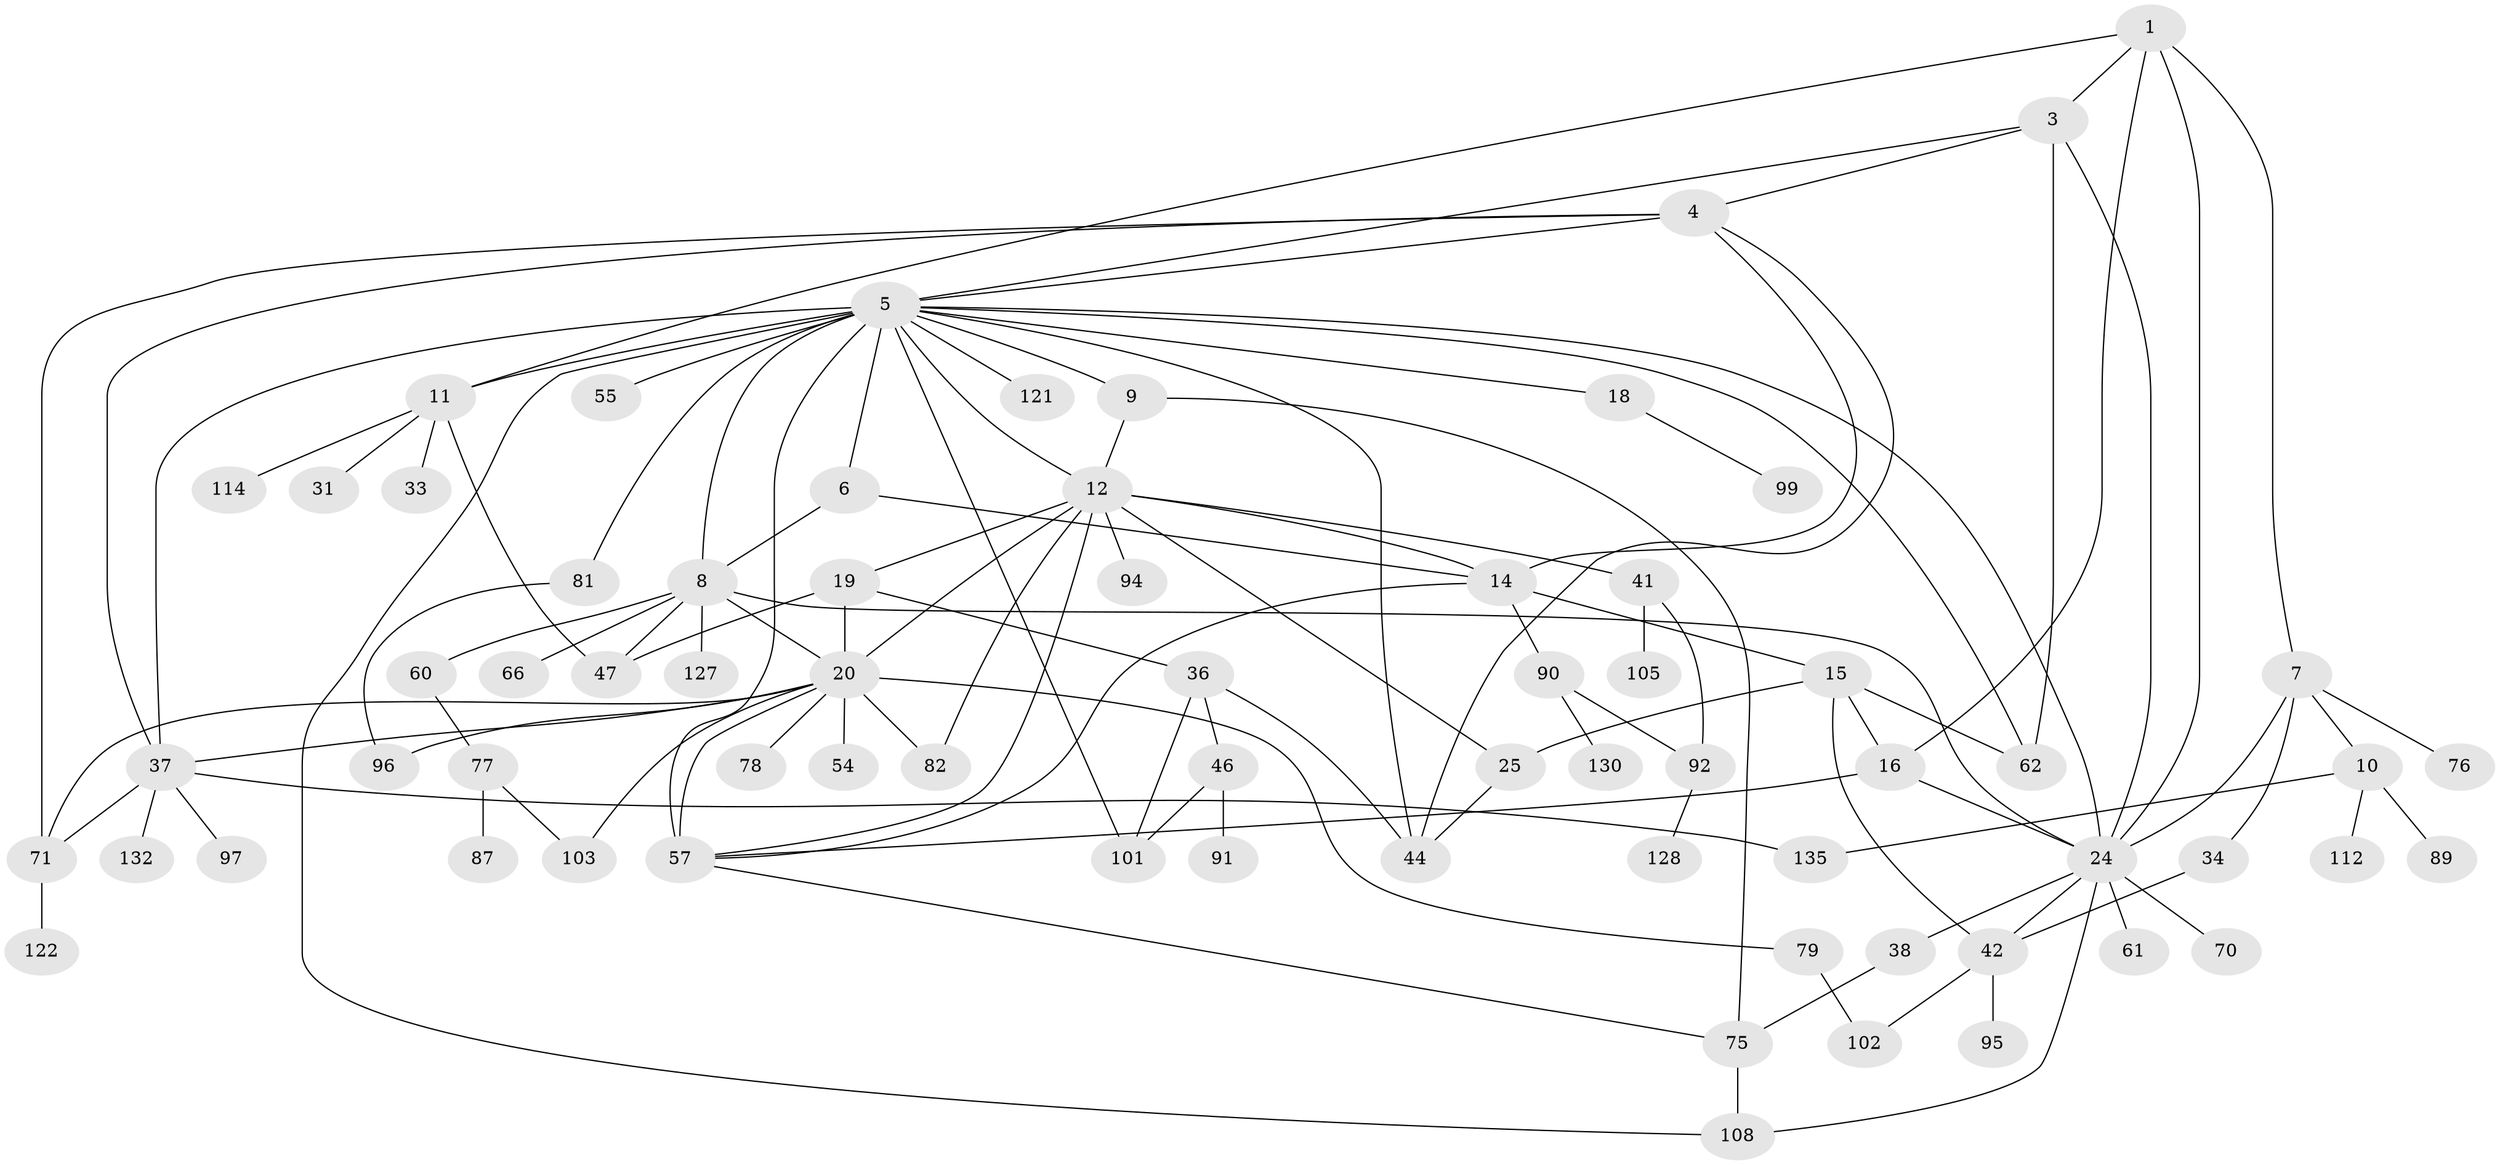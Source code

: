 // original degree distribution, {5: 0.04285714285714286, 3: 0.22857142857142856, 6: 0.04285714285714286, 4: 0.1357142857142857, 10: 0.007142857142857143, 7: 0.014285714285714285, 2: 0.2571428571428571, 1: 0.2714285714285714}
// Generated by graph-tools (version 1.1) at 2025/13/03/09/25 04:13:19]
// undirected, 70 vertices, 113 edges
graph export_dot {
graph [start="1"]
  node [color=gray90,style=filled];
  1 [super="+39+2"];
  3 [super="+43+139"];
  4 [super="+51"];
  5 [super="+35+17+21+27+74"];
  6;
  7 [super="+26"];
  8 [super="+32"];
  9;
  10;
  11;
  12 [super="+100+13"];
  14 [super="+50"];
  15 [super="+29"];
  16;
  18;
  19;
  20 [super="+22+64+117"];
  24 [super="+52+30"];
  25 [super="+53"];
  31;
  33;
  34 [super="+83"];
  36 [super="+85+124+72"];
  37 [super="+49"];
  38 [super="+134"];
  41 [super="+56"];
  42 [super="+109"];
  44;
  46;
  47 [super="+140"];
  54;
  55;
  57 [super="+84"];
  60;
  61;
  62 [super="+120"];
  66;
  70;
  71 [super="+98"];
  75 [super="+131"];
  76 [super="+136"];
  77 [super="+80"];
  78;
  79;
  81;
  82 [super="+88"];
  87 [super="+113+110"];
  89;
  90;
  91;
  92;
  94;
  95;
  96;
  97;
  99;
  101 [super="+129"];
  102 [super="+104"];
  103;
  105;
  108;
  112;
  114;
  121;
  122;
  127;
  128;
  130;
  132;
  135;
  1 -- 3;
  1 -- 7;
  1 -- 11;
  1 -- 16;
  1 -- 24;
  3 -- 4;
  3 -- 5;
  3 -- 24;
  3 -- 62;
  4 -- 44;
  4 -- 37;
  4 -- 14;
  4 -- 71;
  4 -- 5;
  5 -- 6;
  5 -- 9;
  5 -- 18;
  5 -- 37;
  5 -- 55;
  5 -- 121;
  5 -- 62;
  5 -- 57 [weight=3];
  5 -- 81;
  5 -- 11;
  5 -- 8;
  5 -- 101;
  5 -- 24;
  5 -- 108;
  5 -- 44;
  5 -- 12;
  6 -- 8;
  6 -- 14;
  7 -- 10;
  7 -- 34;
  7 -- 76;
  7 -- 24;
  8 -- 60;
  8 -- 127;
  8 -- 66;
  8 -- 20;
  8 -- 47;
  8 -- 24;
  9 -- 12;
  9 -- 75;
  10 -- 89;
  10 -- 112;
  10 -- 135;
  11 -- 31;
  11 -- 33;
  11 -- 47;
  11 -- 114;
  12 -- 41;
  12 -- 57;
  12 -- 14;
  12 -- 82;
  12 -- 19;
  12 -- 20;
  12 -- 25;
  12 -- 94;
  14 -- 15;
  14 -- 57;
  14 -- 90;
  15 -- 62;
  15 -- 16;
  15 -- 25;
  15 -- 42;
  16 -- 57;
  16 -- 24;
  18 -- 99;
  19 -- 20;
  19 -- 36;
  19 -- 47;
  20 -- 54;
  20 -- 37;
  20 -- 78;
  20 -- 79;
  20 -- 57 [weight=2];
  20 -- 103;
  20 -- 71;
  20 -- 82;
  20 -- 96;
  24 -- 61;
  24 -- 70;
  24 -- 42;
  24 -- 38;
  24 -- 108;
  25 -- 44;
  34 -- 42;
  36 -- 46;
  36 -- 44;
  36 -- 101;
  37 -- 97;
  37 -- 132;
  37 -- 135;
  37 -- 71;
  38 -- 75;
  41 -- 105;
  41 -- 92;
  42 -- 95;
  42 -- 102;
  46 -- 91;
  46 -- 101;
  57 -- 75;
  60 -- 77;
  71 -- 122;
  75 -- 108;
  77 -- 87;
  77 -- 103;
  79 -- 102;
  81 -- 96;
  90 -- 130;
  90 -- 92;
  92 -- 128;
}
